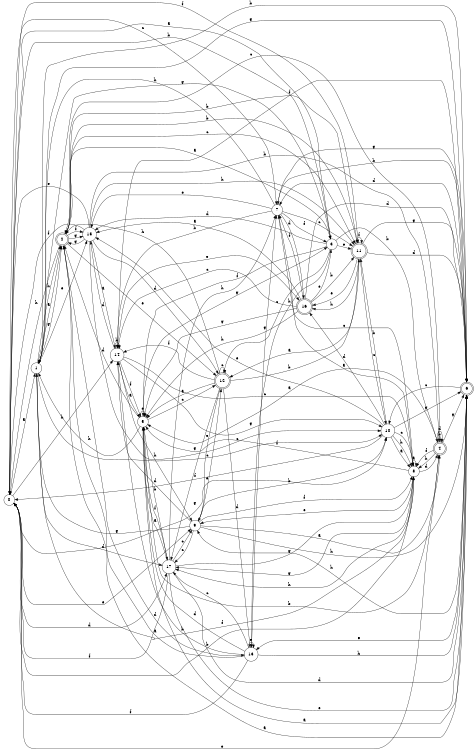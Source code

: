 digraph n15_1 {
__start0 [label="" shape="none"];

rankdir=LR;
size="8,5";

s0 [style="filled", color="black", fillcolor="white" shape="circle", label="0"];
s1 [style="filled", color="black", fillcolor="white" shape="circle", label="1"];
s2 [style="rounded,filled", color="black", fillcolor="white" shape="doublecircle", label="2"];
s3 [style="filled", color="black", fillcolor="white" shape="circle", label="3"];
s4 [style="rounded,filled", color="black", fillcolor="white" shape="doublecircle", label="4"];
s5 [style="filled", color="black", fillcolor="white" shape="circle", label="5"];
s6 [style="rounded,filled", color="black", fillcolor="white" shape="doublecircle", label="6"];
s7 [style="filled", color="black", fillcolor="white" shape="circle", label="7"];
s8 [style="filled", color="black", fillcolor="white" shape="circle", label="8"];
s9 [style="filled", color="black", fillcolor="white" shape="circle", label="9"];
s10 [style="filled", color="black", fillcolor="white" shape="circle", label="10"];
s11 [style="rounded,filled", color="black", fillcolor="white" shape="doublecircle", label="11"];
s12 [style="rounded,filled", color="black", fillcolor="white" shape="doublecircle", label="12"];
s13 [style="filled", color="black", fillcolor="white" shape="circle", label="13"];
s14 [style="filled", color="black", fillcolor="white" shape="circle", label="14"];
s15 [style="filled", color="black", fillcolor="white" shape="circle", label="15"];
s16 [style="rounded,filled", color="black", fillcolor="white" shape="doublecircle", label="16"];
s17 [style="filled", color="black", fillcolor="white" shape="circle", label="17"];
s0 -> s1 [label="a"];
s0 -> s3 [label="b"];
s0 -> s7 [label="c"];
s0 -> s17 [label="d"];
s0 -> s9 [label="e"];
s0 -> s11 [label="f"];
s0 -> s10 [label="g"];
s0 -> s14 [label="h"];
s1 -> s2 [label="a"];
s1 -> s6 [label="b"];
s1 -> s10 [label="c"];
s1 -> s17 [label="d"];
s1 -> s15 [label="e"];
s1 -> s8 [label="f"];
s1 -> s2 [label="g"];
s1 -> s2 [label="h"];
s2 -> s3 [label="a"];
s2 -> s11 [label="b"];
s2 -> s11 [label="c"];
s2 -> s13 [label="d"];
s2 -> s12 [label="e"];
s2 -> s15 [label="f"];
s2 -> s15 [label="g"];
s2 -> s0 [label="h"];
s3 -> s0 [label="a"];
s3 -> s4 [label="b"];
s3 -> s12 [label="c"];
s3 -> s15 [label="d"];
s3 -> s11 [label="e"];
s3 -> s5 [label="f"];
s3 -> s1 [label="g"];
s3 -> s13 [label="h"];
s4 -> s5 [label="a"];
s4 -> s4 [label="b"];
s4 -> s2 [label="c"];
s4 -> s4 [label="d"];
s4 -> s0 [label="e"];
s4 -> s8 [label="f"];
s4 -> s6 [label="g"];
s4 -> s8 [label="h"];
s5 -> s6 [label="a"];
s5 -> s4 [label="b"];
s5 -> s12 [label="c"];
s5 -> s2 [label="d"];
s5 -> s5 [label="e"];
s5 -> s17 [label="f"];
s5 -> s3 [label="g"];
s5 -> s1 [label="h"];
s6 -> s2 [label="a"];
s6 -> s7 [label="b"];
s6 -> s10 [label="c"];
s6 -> s7 [label="d"];
s6 -> s13 [label="e"];
s6 -> s14 [label="f"];
s6 -> s1 [label="g"];
s6 -> s9 [label="h"];
s7 -> s8 [label="a"];
s7 -> s14 [label="b"];
s7 -> s11 [label="c"];
s7 -> s16 [label="d"];
s7 -> s15 [label="e"];
s7 -> s3 [label="f"];
s7 -> s6 [label="g"];
s7 -> s1 [label="h"];
s8 -> s8 [label="a"];
s8 -> s0 [label="b"];
s8 -> s7 [label="c"];
s8 -> s4 [label="d"];
s8 -> s9 [label="e"];
s8 -> s5 [label="f"];
s8 -> s17 [label="g"];
s8 -> s17 [label="h"];
s9 -> s4 [label="a"];
s9 -> s10 [label="b"];
s9 -> s17 [label="c"];
s9 -> s14 [label="d"];
s9 -> s12 [label="e"];
s9 -> s8 [label="f"];
s9 -> s1 [label="g"];
s9 -> s6 [label="h"];
s10 -> s8 [label="a"];
s10 -> s11 [label="b"];
s10 -> s8 [label="c"];
s10 -> s16 [label="d"];
s10 -> s15 [label="e"];
s10 -> s0 [label="f"];
s10 -> s6 [label="g"];
s10 -> s8 [label="h"];
s11 -> s12 [label="a"];
s11 -> s2 [label="b"];
s11 -> s10 [label="c"];
s11 -> s6 [label="d"];
s11 -> s16 [label="e"];
s11 -> s11 [label="f"];
s11 -> s6 [label="g"];
s11 -> s16 [label="h"];
s12 -> s5 [label="a"];
s12 -> s11 [label="b"];
s12 -> s12 [label="c"];
s12 -> s13 [label="d"];
s12 -> s9 [label="e"];
s12 -> s14 [label="f"];
s12 -> s17 [label="g"];
s12 -> s2 [label="h"];
s13 -> s2 [label="a"];
s13 -> s14 [label="b"];
s13 -> s17 [label="c"];
s13 -> s5 [label="d"];
s13 -> s13 [label="e"];
s13 -> s0 [label="f"];
s13 -> s7 [label="g"];
s13 -> s6 [label="h"];
s14 -> s5 [label="a"];
s14 -> s14 [label="b"];
s14 -> s8 [label="c"];
s14 -> s15 [label="d"];
s14 -> s16 [label="e"];
s14 -> s5 [label="f"];
s14 -> s10 [label="g"];
s14 -> s9 [label="h"];
s15 -> s14 [label="a"];
s15 -> s4 [label="b"];
s15 -> s10 [label="c"];
s15 -> s12 [label="d"];
s15 -> s0 [label="e"];
s15 -> s0 [label="f"];
s15 -> s2 [label="g"];
s15 -> s11 [label="h"];
s16 -> s15 [label="a"];
s16 -> s11 [label="b"];
s16 -> s14 [label="c"];
s16 -> s6 [label="d"];
s16 -> s3 [label="e"];
s16 -> s7 [label="f"];
s16 -> s5 [label="g"];
s16 -> s5 [label="h"];
s17 -> s5 [label="a"];
s17 -> s5 [label="b"];
s17 -> s9 [label="c"];
s17 -> s6 [label="d"];
s17 -> s6 [label="e"];
s17 -> s0 [label="f"];
s17 -> s8 [label="g"];
s17 -> s7 [label="h"];

}